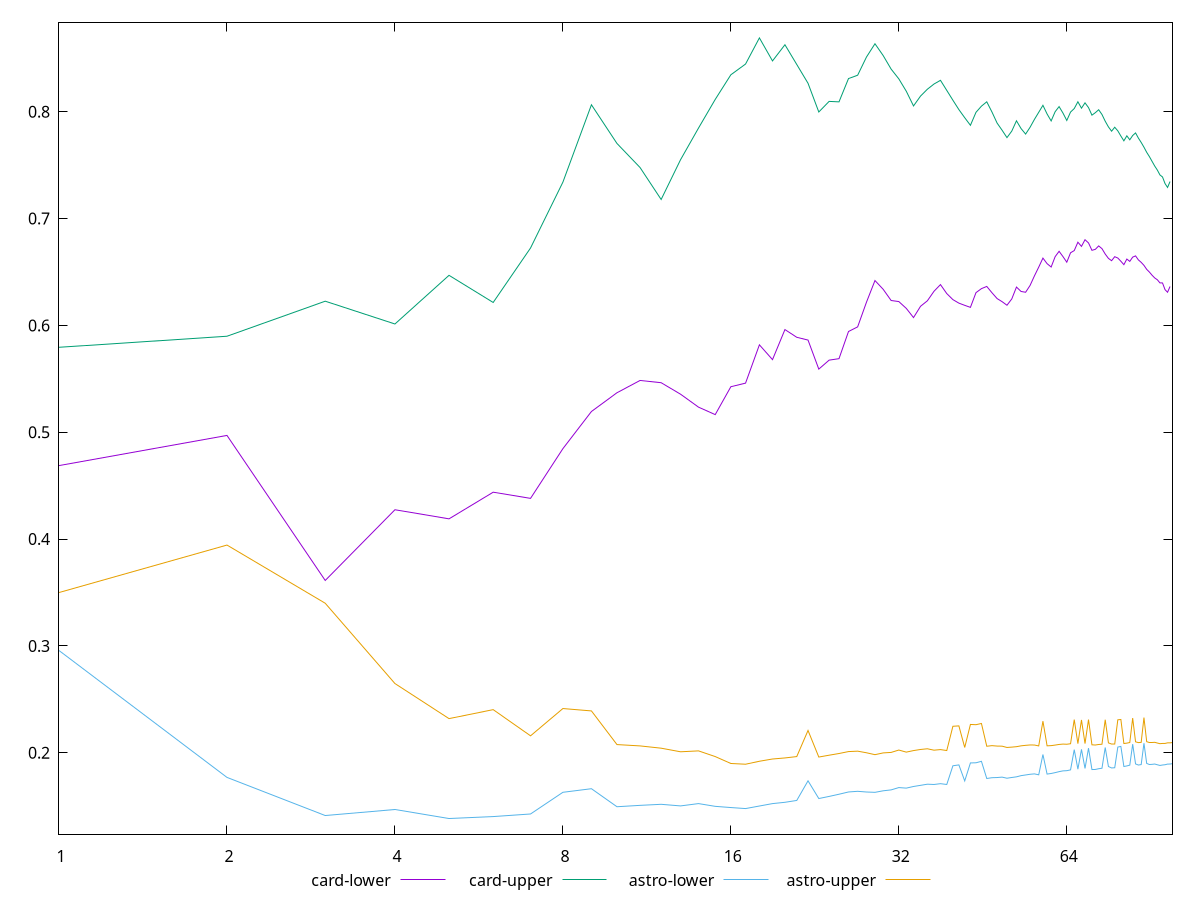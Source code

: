 reset

$cardLower <<EOF
0 0.4796676347913351
1 0.46883787049145975
2 0.497066846544255
3 0.3613044397411819
4 0.4274881302406314
5 0.4189752980891796
6 0.4439190296625618
7 0.43813834339677676
8 0.48468492851414724
9 0.5194569866888132
10 0.5370195485617064
11 0.5485031700669629
12 0.5464010428061106
13 0.5356462741444105
14 0.5235215035500418
15 0.5165382773087636
16 0.542651269385143
17 0.5460159796552146
18 0.5818549819269698
19 0.567995193054627
20 0.5961372176877408
21 0.5889193819753467
22 0.5863149765280143
23 0.5591287845333708
24 0.5675320337459033
25 0.5689054331572774
26 0.5943260214227938
27 0.5986710260752396
28 0.6217540050268971
29 0.6420323601956012
30 0.6338330876616661
31 0.6233506715628908
32 0.6223502677371694
33 0.6159651561125185
34 0.6073668605007676
35 0.6179295336155626
36 0.6230752902692072
37 0.6319853801326856
38 0.6382362958221085
39 0.6298360744589266
40 0.624166373689221
41 0.6208916799353337
42 0.6188244116654424
43 0.6169299220077463
44 0.6307075639052299
45 0.634446775421948
46 0.6365213955267799
47 0.6306082430872362
48 0.6251657866829751
49 0.6222781419119437
50 0.6189173660406789
51 0.624796056202702
52 0.6359231859832601
53 0.6317983806641236
54 0.6310775317646306
55 0.6374179699478568
56 0.6463905942053229
57 0.6545742940522465
58 0.6630301039865649
59 0.6578464520499119
60 0.6546859774509961
61 0.6643903288033812
62 0.6694013218632239
63 0.664446833485014
64 0.6592135910952583
65 0.6680157162087124
66 0.6700750175662521
67 0.6779109626010421
68 0.6740052289518754
69 0.6802393143236549
70 0.6772352771150175
71 0.6703284842116904
72 0.671225769771939
73 0.6744401819806011
74 0.671886849067506
75 0.6668243775795969
76 0.6627740120932271
77 0.6606084467229695
78 0.6643575153467784
79 0.6631007354704734
80 0.6600970783682261
81 0.6569015852235575
82 0.6621440291491492
83 0.6599742317739725
84 0.6639500265734103
85 0.6651081462785676
86 0.6613560452862712
87 0.6590539734722568
88 0.6562496908766777
89 0.6525081624220762
90 0.6499637852379692
91 0.6469943072947287
92 0.6444590249910228
93 0.6427581257691272
94 0.639831854933218
95 0.6397827813512809
96 0.6334881529666406
97 0.6310765810273686
98 0.6364507849008018
EOF

$cardUpper <<EOF
0 0.4796676347913351
1 0.5795627008579736
2 0.5899043785232924
3 0.6226954424011781
4 0.6013592337006979
5 0.6469109781842728
6 0.6215111214913575
7 0.6724942373363101
8 0.7341308681511844
9 0.8065492260502434
10 0.7703402244552644
11 0.7478113821835883
12 0.7178971371576857
13 0.755107922808605
14 0.7847456241252198
15 0.8115591600677162
16 0.8346427395703723
17 0.8446876577360458
18 0.8691403548962371
19 0.8475966846840643
20 0.8627396494476401
21 0.8442786788062524
22 0.8266718943468055
23 0.7997980978592181
24 0.809713474760362
25 0.8092803011006897
26 0.8310979222957072
27 0.8342205099914027
28 0.8512302525346739
29 0.8636716641259329
30 0.8526049200656075
31 0.8399400108814113
32 0.8308090487779792
33 0.8192318277017369
34 0.8054544713806053
35 0.8147050364473558
36 0.8210993319356696
37 0.8259804346093105
38 0.8294520372264401
39 0.8200164612240295
40 0.8108189000908009
41 0.8020521451092848
42 0.7944476104062277
43 0.7873342294700963
44 0.7994910750028005
45 0.8052658109059245
46 0.8093329767228021
47 0.7997761589285677
48 0.7894561155196907
49 0.7827635126251441
50 0.7758136291377783
51 0.78189989546729
52 0.7915509886371155
53 0.7842588287217551
54 0.7791220397340405
55 0.7854818434494137
56 0.7928704269990371
57 0.799503385675346
58 0.8060508232471235
59 0.7979404820607683
60 0.7914274865648097
61 0.8000716334146856
62 0.8048477564807123
63 0.7987911153849983
64 0.7918631226029733
65 0.799729056624082
66 0.8030073071301472
67 0.8093669579477895
68 0.8033705677324992
69 0.808360489497727
70 0.8039308297085798
71 0.7968309779867507
72 0.7991472313651506
73 0.8019086593665262
74 0.7974727871380342
75 0.7911473053537345
76 0.7858436725707514
77 0.7818163804454096
78 0.7855291788861578
79 0.7821550195476992
80 0.7772996315754748
81 0.7728011432014551
82 0.7774869902796007
83 0.7737825694935236
84 0.7777714112418309
85 0.7801939804819124
86 0.7753767860230192
87 0.7712935730741258
88 0.7668634975465196
89 0.7620511426208306
90 0.7580234168683977
91 0.753570206987192
92 0.7491774474189375
93 0.7454243091923357
94 0.7408881187960943
95 0.7389943550129987
96 0.73277907022891
97 0.7291774363787829
98 0.7346828722424882
EOF

$astroLower <<EOF
0 0.3122049779340422
1 0.29571319656696604
2 0.17697741175339093
3 0.1412699201020099
4 0.14692000603805624
5 0.13847598448016168
6 0.1402966623000502
7 0.1427239213710497
8 0.1630227386862652
9 0.1663834354006612
10 0.1495074756248509
11 0.15079720073823888
12 0.1517794987346946
13 0.1502725375938139
14 0.15244748189988988
15 0.14987468747318816
16 0.1487477611872669
17 0.14778693892476746
18 0.15017714705419571
19 0.15243233239082063
20 0.15365935244764742
21 0.15539109865180825
22 0.1737624460481957
23 0.15717984682097275
24 0.15916050634497106
25 0.16120622534461643
26 0.16332341437418718
27 0.16394158914170334
28 0.1632925180550534
29 0.1629849302778303
30 0.16442695016092856
31 0.16527906615503896
32 0.1674381201075639
33 0.1669288259364064
34 0.1684654062201287
35 0.16953635633797615
36 0.17060149101495195
37 0.17033463479501312
38 0.17109045253636174
39 0.1703299141500501
40 0.18783538598955085
41 0.18866820470935527
42 0.17365437267578257
43 0.19050599538632304
44 0.1906497129716877
45 0.19201937127656485
46 0.17593752784199096
47 0.17668433584236745
48 0.1768310790659405
49 0.17722422126409165
50 0.1761973097357615
51 0.1768878840489
52 0.17749229218667406
53 0.17861413923574282
54 0.1792394137882439
55 0.17988379806831759
56 0.18025891161960328
57 0.1793825497585164
58 0.19841195044321822
59 0.18007427602686524
60 0.18063534494243105
61 0.18143254268109169
62 0.18234778747514865
63 0.18306705610156332
64 0.18325069527637736
65 0.18401308973761774
66 0.20295450210369673
67 0.18468033935573205
68 0.20319508164682687
69 0.1853174454180938
70 0.20435220838088808
71 0.18431465884467355
72 0.1843932347101083
73 0.18509751480904296
74 0.18552205462745505
75 0.20494568812067665
76 0.18715950019012695
77 0.18580379901101376
78 0.18600605948731092
79 0.20535699647122993
80 0.2059749563273372
81 0.18716972021312223
82 0.18769970493049928
83 0.18843574496897228
84 0.20811736306332596
85 0.18958837658627428
86 0.18853965963887917
87 0.1889655011953823
88 0.20894764751022363
89 0.1900550123841905
90 0.18901723811158325
91 0.18919138459099996
92 0.18948771729401026
93 0.18878630013347664
94 0.18815717237477347
95 0.18856731069254618
96 0.18881064825976993
97 0.18942440009317196
98 0.1894544451588916
99 0.18983082547391175
EOF

$astroUpper <<EOF
0 0.3122049779340422
1 0.35001488544220216
2 0.39443646836650953
3 0.33997404153390254
4 0.2648067034576902
5 0.23198655278846786
6 0.24038594756505036
7 0.21588339699254758
8 0.24141611326124784
9 0.2391878652409461
10 0.20768639666294053
11 0.20644078526387039
12 0.20430708150048577
13 0.2009447101422345
14 0.20178887702687376
15 0.19646515080596888
16 0.18999178753277518
17 0.18930076275267027
18 0.19207478578911963
19 0.1941816260728272
20 0.1951750122587705
21 0.19645474690115813
22 0.2208996418786918
23 0.19601541255681687
24 0.19773689123987656
25 0.1993244818542158
26 0.2011300358118993
27 0.2015171984033479
28 0.20002400643137502
29 0.19823909958371655
30 0.19989166152176907
31 0.20035028016109468
32 0.20257460714189532
33 0.2006201350329408
34 0.20206622806027394
35 0.20310684414883107
36 0.20375837486710155
37 0.2024393187060419
38 0.20299331621146594
39 0.20211538279200453
40 0.22482223044772853
41 0.225183988314878
42 0.20496528664764177
43 0.22652738913168738
44 0.22629743582977585
45 0.22743798491613512
46 0.20613093338076877
47 0.20667971962705853
48 0.20629499923309827
49 0.20619964225091558
50 0.204986539025135
51 0.2053112156562092
52 0.20571033475621026
53 0.2065149075804515
54 0.206975360206934
55 0.20732042888168498
56 0.20727002876142553
57 0.20642834391074075
58 0.22962462139240883
59 0.20652385395773107
60 0.2067014819293791
61 0.2072177580246922
62 0.20780649712757723
63 0.2081452217112622
64 0.20799444366777212
65 0.20847220462480945
66 0.23107685400059982
67 0.20857165983679357
68 0.23072597272044315
69 0.20862084659073993
70 0.2310923709466619
71 0.20746396927619368
72 0.2072740506900633
73 0.20776982624289458
74 0.20800010331876298
75 0.23095636728180746
76 0.2092641179536872
77 0.20817449096373505
78 0.20818391736264225
79 0.23087400611352774
80 0.23118079205944475
81 0.2086815433025065
82 0.20904118427043775
83 0.20960920199899077
84 0.2324834773321559
85 0.21028654919989884
86 0.20952050197523178
87 0.20975280184526518
88 0.23294105653735311
89 0.2104050124143584
90 0.20959824882251535
91 0.2096434074257942
92 0.2097960426621709
93 0.20913179701434548
94 0.20851819941047406
95 0.20875385717898182
96 0.20877307555975153
97 0.2092878340233737
98 0.20929291333488798
99 0.20958223162112552
EOF

set key outside below
set xrange [1:99]
set yrange [0.12386269707184018:0.8837536423045586]
set trange [0.12386269707184018:0.8837536423045586]
set logscale x 2
set terminal svg size 640, 560 enhanced background rgb 'white'
set output "reports/report_00027_2021-02-24T12-40-31.850Z/meta/scoreEstimate/comparison/sorted/2_vs_3.svg"

plot $cardLower title "card-lower" with line, \
     $cardUpper title "card-upper" with line, \
     $astroLower title "astro-lower" with line, \
     $astroUpper title "astro-upper" with line

reset
